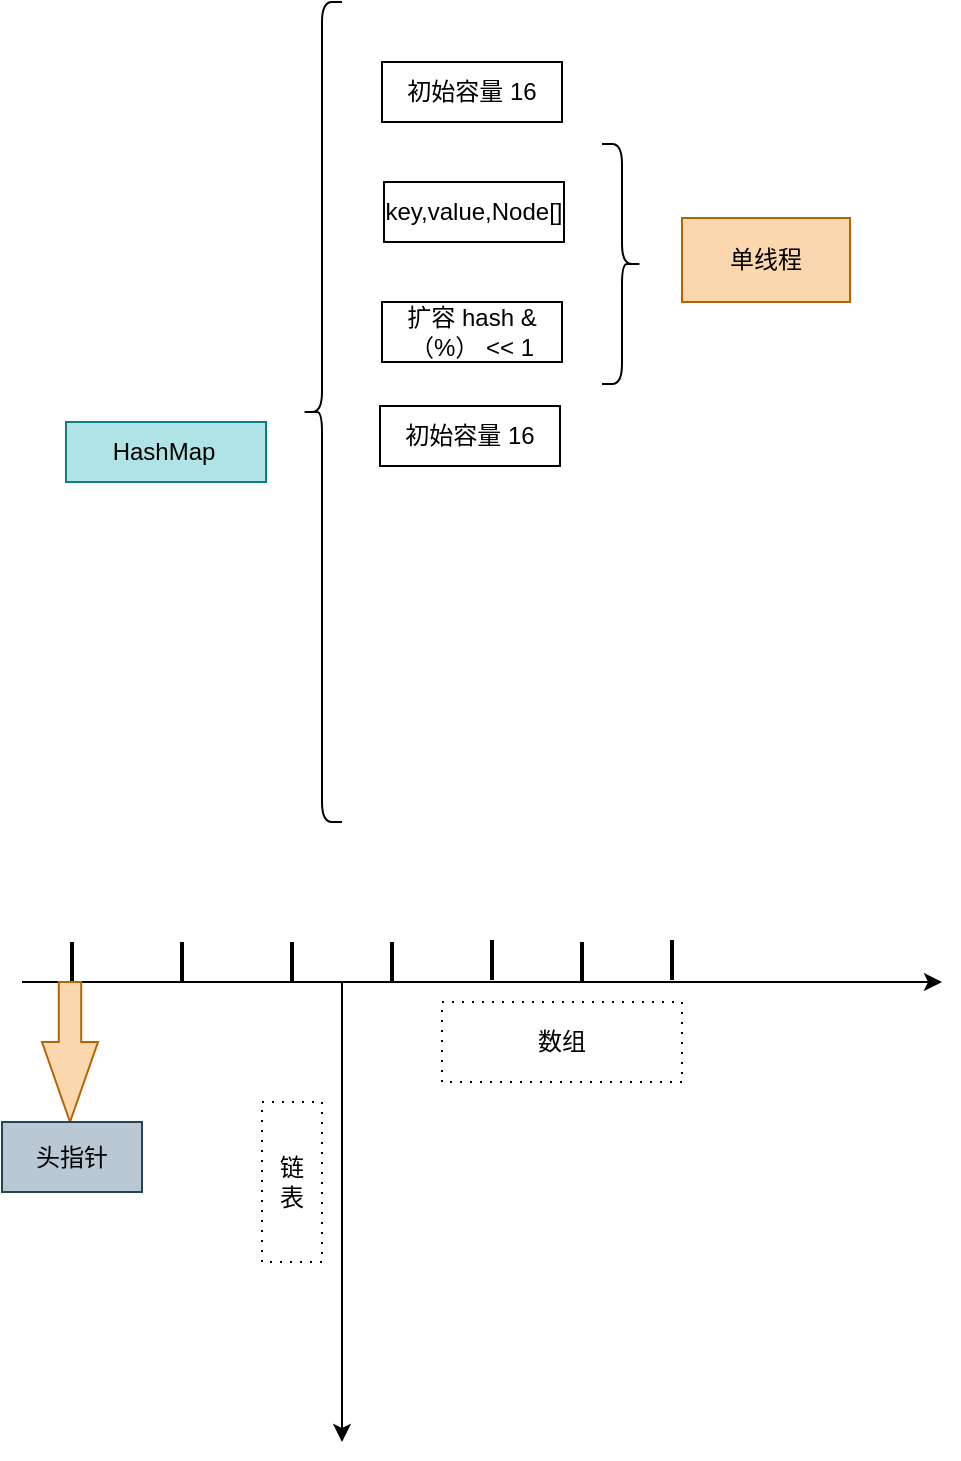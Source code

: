 <mxfile version="21.7.2" type="github">
  <diagram name="第 1 页" id="m20d3yRqj2rEdwWs52Zw">
    <mxGraphModel dx="470" dy="1583" grid="1" gridSize="10" guides="1" tooltips="1" connect="1" arrows="1" fold="1" page="1" pageScale="1" pageWidth="827" pageHeight="1169" math="0" shadow="0">
      <root>
        <mxCell id="0" />
        <mxCell id="1" parent="0" />
        <mxCell id="SI9y_5N5KK7AquBP0M-R-1" value="" style="endArrow=classic;html=1;rounded=0;" edge="1" parent="1">
          <mxGeometry width="50" height="50" relative="1" as="geometry">
            <mxPoint x="20" y="230" as="sourcePoint" />
            <mxPoint x="480" y="230" as="targetPoint" />
          </mxGeometry>
        </mxCell>
        <mxCell id="SI9y_5N5KK7AquBP0M-R-5" value="" style="line;strokeWidth=2;direction=south;html=1;" vertex="1" parent="1">
          <mxGeometry x="40" y="210" width="10" height="20" as="geometry" />
        </mxCell>
        <mxCell id="SI9y_5N5KK7AquBP0M-R-7" value="数组" style="rounded=0;whiteSpace=wrap;html=1;dashed=1;dashPattern=1 4;" vertex="1" parent="1">
          <mxGeometry x="230" y="240" width="120" height="40" as="geometry" />
        </mxCell>
        <mxCell id="SI9y_5N5KK7AquBP0M-R-8" value="HashMap&lt;span style=&quot;white-space: pre;&quot;&gt;&#x9;&lt;/span&gt;" style="rounded=0;whiteSpace=wrap;html=1;fillColor=#b0e3e6;strokeColor=#0e8088;" vertex="1" parent="1">
          <mxGeometry x="42" y="-50" width="100" height="30" as="geometry" />
        </mxCell>
        <mxCell id="SI9y_5N5KK7AquBP0M-R-12" value="" style="endArrow=classic;html=1;rounded=0;" edge="1" parent="1">
          <mxGeometry width="50" height="50" relative="1" as="geometry">
            <mxPoint x="180" y="230" as="sourcePoint" />
            <mxPoint x="180" y="460" as="targetPoint" />
          </mxGeometry>
        </mxCell>
        <mxCell id="SI9y_5N5KK7AquBP0M-R-13" value="&lt;div&gt;链&lt;/div&gt;&lt;div&gt;表&lt;br&gt;&lt;/div&gt;" style="rounded=0;whiteSpace=wrap;html=1;dashed=1;dashPattern=1 4;" vertex="1" parent="1">
          <mxGeometry x="140" y="290" width="30" height="80" as="geometry" />
        </mxCell>
        <mxCell id="SI9y_5N5KK7AquBP0M-R-14" value="" style="line;strokeWidth=2;direction=south;html=1;" vertex="1" parent="1">
          <mxGeometry x="95" y="210" width="10" height="20" as="geometry" />
        </mxCell>
        <mxCell id="SI9y_5N5KK7AquBP0M-R-15" value="" style="html=1;shadow=0;dashed=0;align=center;verticalAlign=middle;shape=mxgraph.arrows2.arrow;dy=0.6;dx=40;direction=south;notch=0;fillColor=#fad7ac;strokeColor=#b46504;" vertex="1" parent="1">
          <mxGeometry x="30" y="230" width="28" height="70" as="geometry" />
        </mxCell>
        <mxCell id="SI9y_5N5KK7AquBP0M-R-17" value="头指针" style="rounded=0;whiteSpace=wrap;html=1;fillColor=#bac8d3;strokeColor=#23445d;" vertex="1" parent="1">
          <mxGeometry x="10" y="300" width="70" height="35" as="geometry" />
        </mxCell>
        <mxCell id="SI9y_5N5KK7AquBP0M-R-18" value="" style="line;strokeWidth=2;direction=south;html=1;" vertex="1" parent="1">
          <mxGeometry x="150" y="210" width="10" height="20" as="geometry" />
        </mxCell>
        <mxCell id="SI9y_5N5KK7AquBP0M-R-19" value="" style="line;strokeWidth=2;direction=south;html=1;" vertex="1" parent="1">
          <mxGeometry x="200" y="210" width="10" height="20" as="geometry" />
        </mxCell>
        <mxCell id="SI9y_5N5KK7AquBP0M-R-20" value="" style="line;strokeWidth=2;direction=south;html=1;" vertex="1" parent="1">
          <mxGeometry x="250" y="209" width="10" height="20" as="geometry" />
        </mxCell>
        <mxCell id="SI9y_5N5KK7AquBP0M-R-25" value="" style="line;strokeWidth=2;direction=south;html=1;" vertex="1" parent="1">
          <mxGeometry x="295" y="210" width="10" height="20" as="geometry" />
        </mxCell>
        <mxCell id="SI9y_5N5KK7AquBP0M-R-26" value="" style="line;strokeWidth=2;direction=south;html=1;" vertex="1" parent="1">
          <mxGeometry x="340" y="209" width="10" height="20" as="geometry" />
        </mxCell>
        <mxCell id="SI9y_5N5KK7AquBP0M-R-27" value="" style="shape=curlyBracket;whiteSpace=wrap;html=1;rounded=1;labelPosition=left;verticalLabelPosition=middle;align=right;verticalAlign=middle;" vertex="1" parent="1">
          <mxGeometry x="160" y="-260" width="20" height="410" as="geometry" />
        </mxCell>
        <mxCell id="SI9y_5N5KK7AquBP0M-R-29" value="扩容 hash &amp;amp; （%） &amp;lt;&amp;lt; 1" style="rounded=0;whiteSpace=wrap;html=1;" vertex="1" parent="1">
          <mxGeometry x="200" y="-110" width="90" height="30" as="geometry" />
        </mxCell>
        <mxCell id="SI9y_5N5KK7AquBP0M-R-30" value="初始容量 16" style="rounded=0;whiteSpace=wrap;html=1;" vertex="1" parent="1">
          <mxGeometry x="200" y="-230" width="90" height="30" as="geometry" />
        </mxCell>
        <mxCell id="SI9y_5N5KK7AquBP0M-R-31" value="key,value,Node[]" style="rounded=0;whiteSpace=wrap;html=1;" vertex="1" parent="1">
          <mxGeometry x="201" y="-170" width="90" height="30" as="geometry" />
        </mxCell>
        <mxCell id="SI9y_5N5KK7AquBP0M-R-32" value="初始容量 16" style="rounded=0;whiteSpace=wrap;html=1;" vertex="1" parent="1">
          <mxGeometry x="199" y="-58" width="90" height="30" as="geometry" />
        </mxCell>
        <mxCell id="SI9y_5N5KK7AquBP0M-R-33" value="单线程" style="rounded=0;whiteSpace=wrap;html=1;fillColor=#fad7ac;strokeColor=#b46504;" vertex="1" parent="1">
          <mxGeometry x="350" y="-152" width="84" height="42" as="geometry" />
        </mxCell>
        <mxCell id="SI9y_5N5KK7AquBP0M-R-35" value="" style="shape=curlyBracket;whiteSpace=wrap;html=1;rounded=1;flipH=1;labelPosition=right;verticalLabelPosition=middle;align=left;verticalAlign=middle;" vertex="1" parent="1">
          <mxGeometry x="310" y="-189" width="20" height="120" as="geometry" />
        </mxCell>
      </root>
    </mxGraphModel>
  </diagram>
</mxfile>
